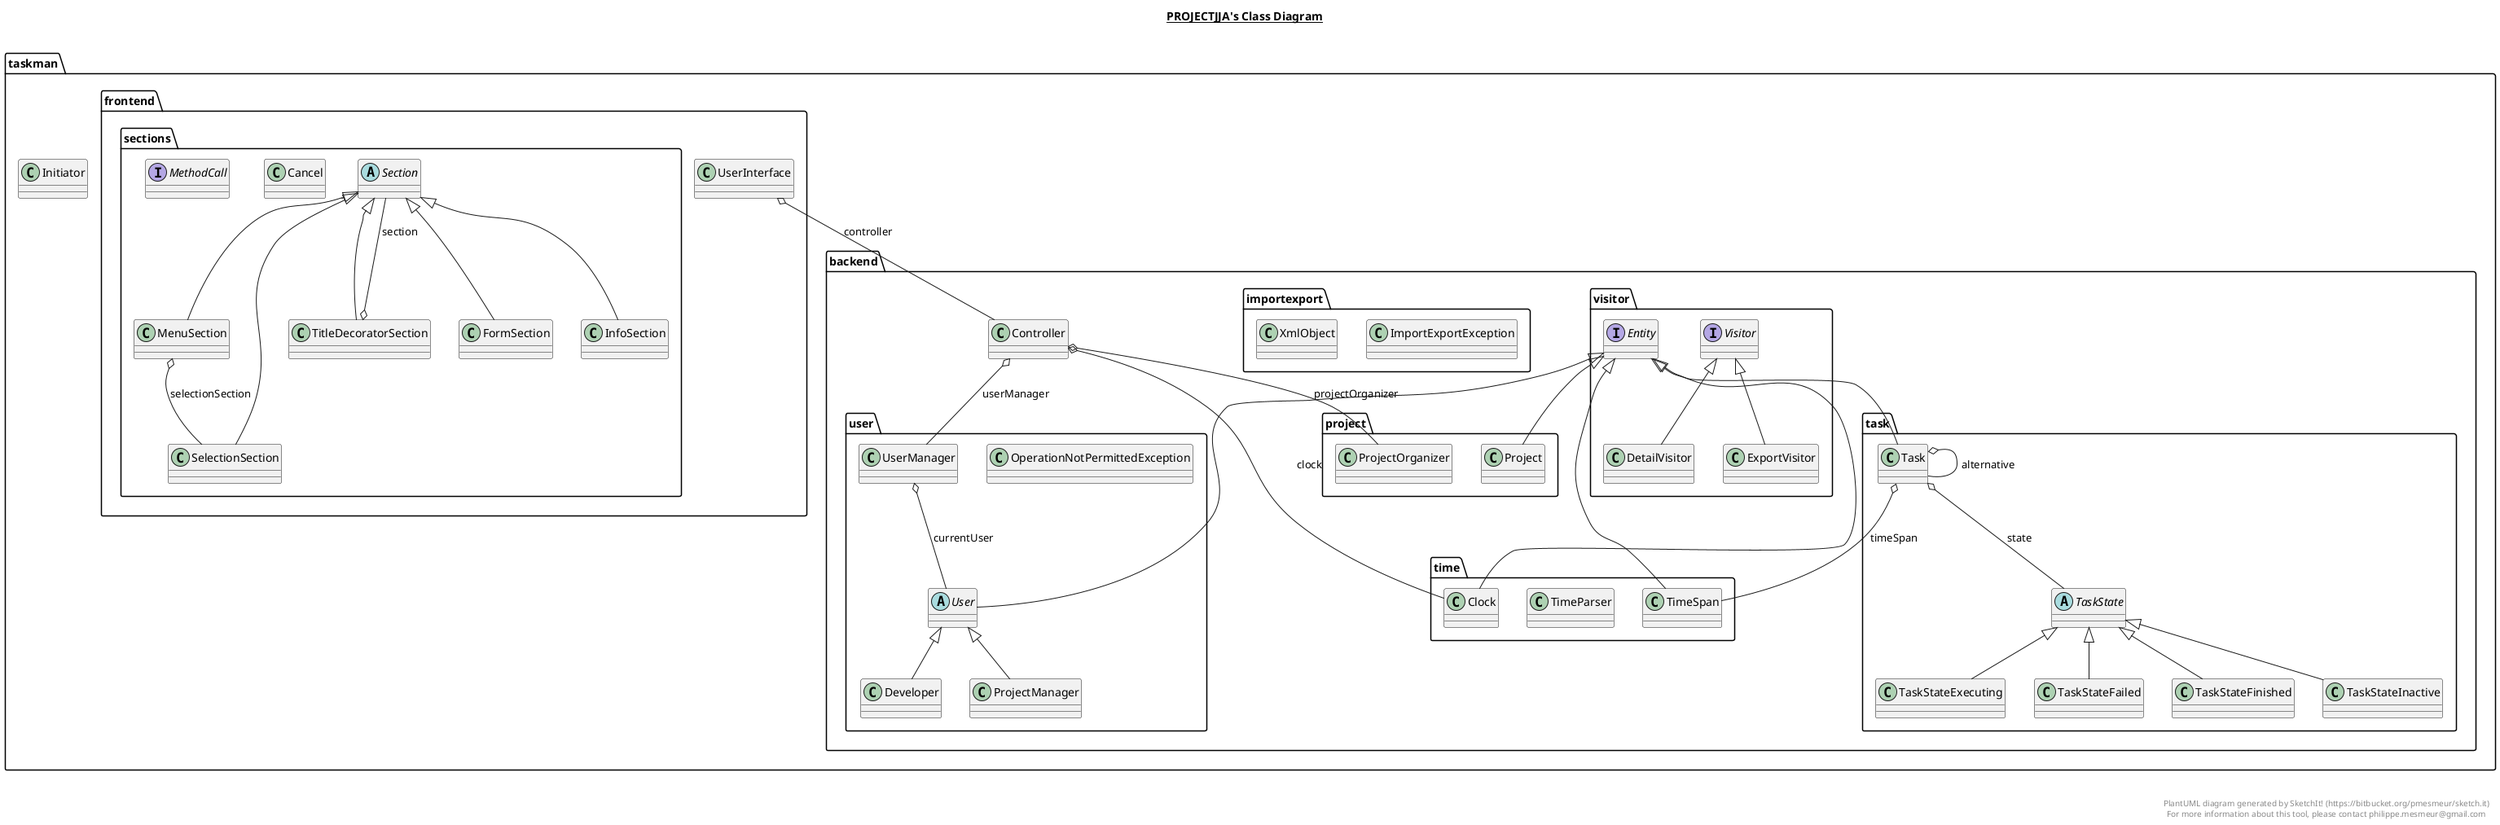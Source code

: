 @startuml

title __PROJECTJJA's Class Diagram__\n

  package taskman {
    package taskman.frontend {
      package taskman.frontend.sections {
        class Cancel {
        }
      }
    }
  }
  

  package taskman {
    package taskman.backend {
      package taskman.backend.time {
        class Clock {
        }
      }
    }
  }
  

  package taskman {
    package taskman.backend {
      class Controller {
      }
    }
  }
  

  package taskman {
    package taskman.backend {
      package taskman.backend.visitor {
        class DetailVisitor {
        }
      }
    }
  }
  

  package taskman {
    package taskman.backend {
      package taskman.backend.user {
        class Developer {
        }
      }
    }
  }
  

  package taskman {
    package taskman.backend {
      package taskman.backend.visitor {
        interface Entity {
        }
      }
    }
  }
  

  package taskman {
    package taskman.backend {
      package taskman.backend.visitor {
        class ExportVisitor {
        }
      }
    }
  }
  

  package taskman {
    package taskman.frontend {
      package taskman.frontend.sections {
        class FormSection {
        }
      }
    }
  }
  

  package taskman {
    package taskman.backend {
      package taskman.backend.importexport {
        class ImportExportException {
        }
      }
    }
  }
  

  package taskman {
    package taskman.frontend {
      package taskman.frontend.sections {
        class InfoSection {
        }
      }
    }
  }
  

  package taskman {
    class Initiator {
    }
  }
  

  package taskman {
    package taskman.frontend {
      package taskman.frontend.sections {
        class MenuSection {
        }
      }
    }
  }
  

  package taskman {
    package taskman.frontend {
      package taskman.frontend.sections {
        interface MethodCall {
        }
      }
    }
  }
  

  package taskman {
    package taskman.backend {
      package taskman.backend.user {
        class OperationNotPermittedException {
        }
      }
    }
  }
  

  package taskman {
    package taskman.backend {
      package taskman.backend.project {
        class Project {
        }
      }
    }
  }
  

  package taskman {
    package taskman.backend {
      package taskman.backend.user {
        class ProjectManager {
        }
      }
    }
  }
  

  package taskman {
    package taskman.backend {
      package taskman.backend.project {
        class ProjectOrganizer {
        }
      }
    }
  }
  

  package taskman {
    package taskman.frontend {
      package taskman.frontend.sections {
        abstract class Section {
        }
      }
    }
  }
  

  package taskman {
    package taskman.frontend {
      package taskman.frontend.sections {
        class SelectionSection {
        }
      }
    }
  }
  

  package taskman {
    package taskman.backend {
      package taskman.backend.task {
        class Task {
        }
      }
    }
  }
  

  package taskman {
    package taskman.backend {
      package taskman.backend.task {
        abstract class TaskState {
        }
      }
    }
  }
  

  package taskman {
    package taskman.backend {
      package taskman.backend.task {
        class TaskStateExecuting {
        }
      }
    }
  }
  

  package taskman {
    package taskman.backend {
      package taskman.backend.task {
        class TaskStateFailed {
        }
      }
    }
  }
  

  package taskman {
    package taskman.backend {
      package taskman.backend.task {
        class TaskStateFinished {
        }
      }
    }
  }
  

  package taskman {
    package taskman.backend {
      package taskman.backend.task {
        class TaskStateInactive {
        }
      }
    }
  }
  

  package taskman {
    package taskman.backend {
      package taskman.backend.time {
        class TimeParser {
        }
      }
    }
  }
  

  package taskman {
    package taskman.backend {
      package taskman.backend.time {
        class TimeSpan {
        }
      }
    }
  }
  

  package taskman {
    package taskman.frontend {
      package taskman.frontend.sections {
        class TitleDecoratorSection {
        }
      }
    }
  }
  

  package taskman {
    package taskman.backend {
      package taskman.backend.user {
        abstract class User {
        }
      }
    }
  }
  

  package taskman {
    package taskman.frontend {
      class UserInterface {
      }
    }
  }
  

  package taskman {
    package taskman.backend {
      package taskman.backend.user {
        class UserManager {
        }
      }
    }
  }
  

  package taskman {
    package taskman.backend {
      package taskman.backend.visitor {
        interface Visitor {
        }
      }
    }
  }
  

  package taskman {
    package taskman.backend {
      package taskman.backend.importexport {
        class XmlObject {
        }
      }
    }
  }
  

  Clock -up-|> Entity
  Controller o-- Clock : clock
  Controller o-- UserManager : userManager
  Controller o-- ProjectOrganizer : projectOrganizer
  DetailVisitor -up-|> Visitor
  Developer -up-|> User
  ExportVisitor -up-|> Visitor
  FormSection -up-|> Section
  InfoSection -up-|> Section
  MenuSection -up-|> Section
  MenuSection o-- SelectionSection : selectionSection
  Project -up-|> Entity
  ProjectManager -up-|> User
  SelectionSection -up-|> Section
  Task -up-|> Entity
  Task o-- TimeSpan : timeSpan
  Task o-- TaskState : state
  Task o-- Task : alternative
  TaskStateExecuting -up-|> TaskState
  TaskStateFailed -up-|> TaskState
  TaskStateFinished -up-|> TaskState
  TaskStateInactive -up-|> TaskState
  TimeSpan -up-|> Entity
  TitleDecoratorSection -up-|> Section
  TitleDecoratorSection o-- Section : section
  User -up-|> Entity
  UserInterface o-- Controller : controller
  UserManager o-- User : currentUser


right footer


PlantUML diagram generated by SketchIt! (https://bitbucket.org/pmesmeur/sketch.it)
For more information about this tool, please contact philippe.mesmeur@gmail.com
endfooter

@enduml
